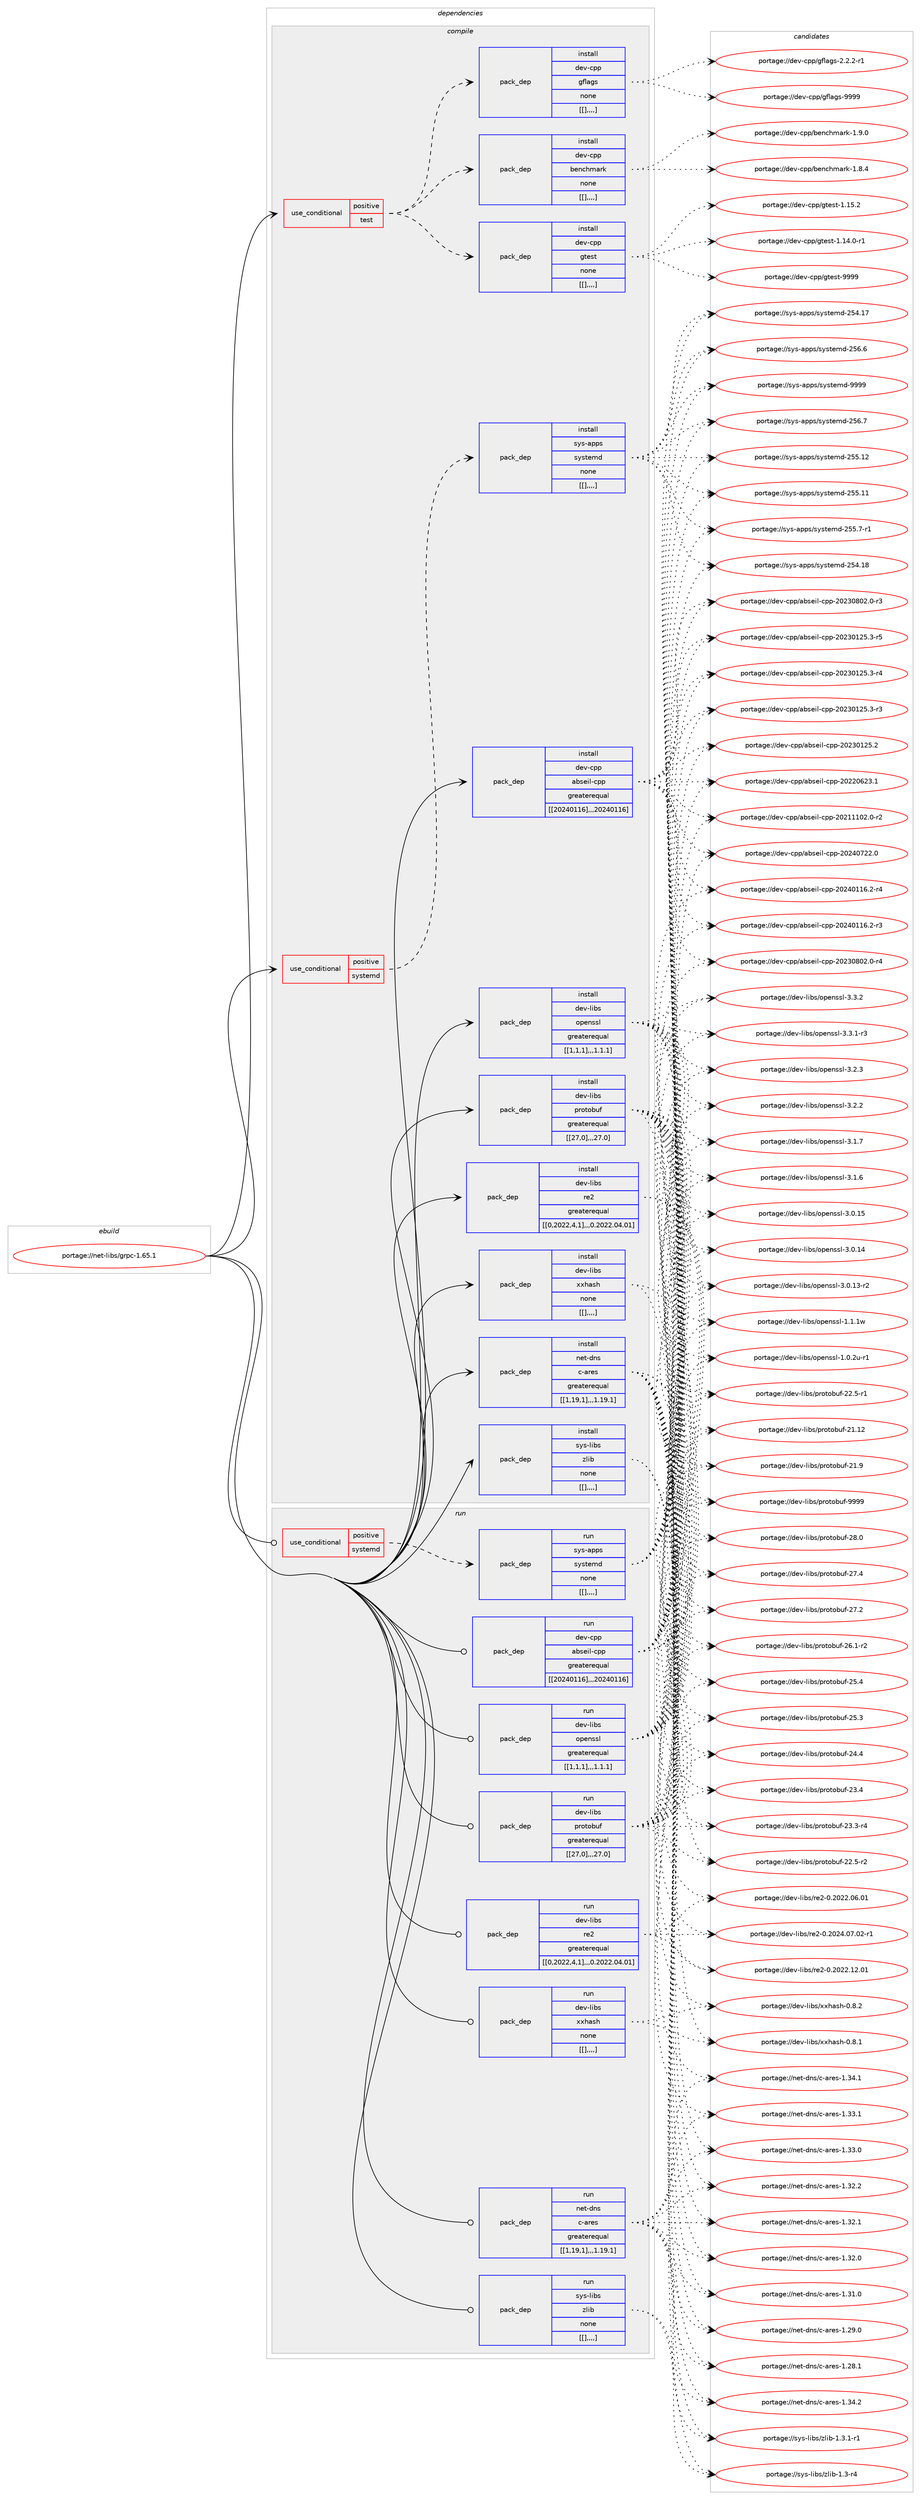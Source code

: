 digraph prolog {

# *************
# Graph options
# *************

newrank=true;
concentrate=true;
compound=true;
graph [rankdir=LR,fontname=Helvetica,fontsize=10,ranksep=1.5];#, ranksep=2.5, nodesep=0.2];
edge  [arrowhead=vee];
node  [fontname=Helvetica,fontsize=10];

# **********
# The ebuild
# **********

subgraph cluster_leftcol {
color=gray;
label=<<i>ebuild</i>>;
id [label="portage://net-libs/grpc-1.65.1", color=red, width=4, href="../net-libs/grpc-1.65.1.svg"];
}

# ****************
# The dependencies
# ****************

subgraph cluster_midcol {
color=gray;
label=<<i>dependencies</i>>;
subgraph cluster_compile {
fillcolor="#eeeeee";
style=filled;
label=<<i>compile</i>>;
subgraph cond100046 {
dependency381992 [label=<<TABLE BORDER="0" CELLBORDER="1" CELLSPACING="0" CELLPADDING="4"><TR><TD ROWSPAN="3" CELLPADDING="10">use_conditional</TD></TR><TR><TD>positive</TD></TR><TR><TD>systemd</TD></TR></TABLE>>, shape=none, color=red];
subgraph pack279009 {
dependency382024 [label=<<TABLE BORDER="0" CELLBORDER="1" CELLSPACING="0" CELLPADDING="4" WIDTH="220"><TR><TD ROWSPAN="6" CELLPADDING="30">pack_dep</TD></TR><TR><TD WIDTH="110">install</TD></TR><TR><TD>sys-apps</TD></TR><TR><TD>systemd</TD></TR><TR><TD>none</TD></TR><TR><TD>[[],,,,]</TD></TR></TABLE>>, shape=none, color=blue];
}
dependency381992:e -> dependency382024:w [weight=20,style="dashed",arrowhead="vee"];
}
id:e -> dependency381992:w [weight=20,style="solid",arrowhead="vee"];
subgraph cond100073 {
dependency382068 [label=<<TABLE BORDER="0" CELLBORDER="1" CELLSPACING="0" CELLPADDING="4"><TR><TD ROWSPAN="3" CELLPADDING="10">use_conditional</TD></TR><TR><TD>positive</TD></TR><TR><TD>test</TD></TR></TABLE>>, shape=none, color=red];
subgraph pack279055 {
dependency382085 [label=<<TABLE BORDER="0" CELLBORDER="1" CELLSPACING="0" CELLPADDING="4" WIDTH="220"><TR><TD ROWSPAN="6" CELLPADDING="30">pack_dep</TD></TR><TR><TD WIDTH="110">install</TD></TR><TR><TD>dev-cpp</TD></TR><TR><TD>benchmark</TD></TR><TR><TD>none</TD></TR><TR><TD>[[],,,,]</TD></TR></TABLE>>, shape=none, color=blue];
}
dependency382068:e -> dependency382085:w [weight=20,style="dashed",arrowhead="vee"];
subgraph pack279087 {
dependency382117 [label=<<TABLE BORDER="0" CELLBORDER="1" CELLSPACING="0" CELLPADDING="4" WIDTH="220"><TR><TD ROWSPAN="6" CELLPADDING="30">pack_dep</TD></TR><TR><TD WIDTH="110">install</TD></TR><TR><TD>dev-cpp</TD></TR><TR><TD>gflags</TD></TR><TR><TD>none</TD></TR><TR><TD>[[],,,,]</TD></TR></TABLE>>, shape=none, color=blue];
}
dependency382068:e -> dependency382117:w [weight=20,style="dashed",arrowhead="vee"];
subgraph pack279098 {
dependency382170 [label=<<TABLE BORDER="0" CELLBORDER="1" CELLSPACING="0" CELLPADDING="4" WIDTH="220"><TR><TD ROWSPAN="6" CELLPADDING="30">pack_dep</TD></TR><TR><TD WIDTH="110">install</TD></TR><TR><TD>dev-cpp</TD></TR><TR><TD>gtest</TD></TR><TR><TD>none</TD></TR><TR><TD>[[],,,,]</TD></TR></TABLE>>, shape=none, color=blue];
}
dependency382068:e -> dependency382170:w [weight=20,style="dashed",arrowhead="vee"];
}
id:e -> dependency382068:w [weight=20,style="solid",arrowhead="vee"];
subgraph pack279141 {
dependency382191 [label=<<TABLE BORDER="0" CELLBORDER="1" CELLSPACING="0" CELLPADDING="4" WIDTH="220"><TR><TD ROWSPAN="6" CELLPADDING="30">pack_dep</TD></TR><TR><TD WIDTH="110">install</TD></TR><TR><TD>dev-cpp</TD></TR><TR><TD>abseil-cpp</TD></TR><TR><TD>greaterequal</TD></TR><TR><TD>[[20240116],,,20240116]</TD></TR></TABLE>>, shape=none, color=blue];
}
id:e -> dependency382191:w [weight=20,style="solid",arrowhead="vee"];
subgraph pack279143 {
dependency382210 [label=<<TABLE BORDER="0" CELLBORDER="1" CELLSPACING="0" CELLPADDING="4" WIDTH="220"><TR><TD ROWSPAN="6" CELLPADDING="30">pack_dep</TD></TR><TR><TD WIDTH="110">install</TD></TR><TR><TD>dev-libs</TD></TR><TR><TD>openssl</TD></TR><TR><TD>greaterequal</TD></TR><TR><TD>[[1,1,1],,,1.1.1]</TD></TR></TABLE>>, shape=none, color=blue];
}
id:e -> dependency382210:w [weight=20,style="solid",arrowhead="vee"];
subgraph pack279157 {
dependency382259 [label=<<TABLE BORDER="0" CELLBORDER="1" CELLSPACING="0" CELLPADDING="4" WIDTH="220"><TR><TD ROWSPAN="6" CELLPADDING="30">pack_dep</TD></TR><TR><TD WIDTH="110">install</TD></TR><TR><TD>dev-libs</TD></TR><TR><TD>protobuf</TD></TR><TR><TD>greaterequal</TD></TR><TR><TD>[[27,0],,,27.0]</TD></TR></TABLE>>, shape=none, color=blue];
}
id:e -> dependency382259:w [weight=20,style="solid",arrowhead="vee"];
subgraph pack279199 {
dependency382276 [label=<<TABLE BORDER="0" CELLBORDER="1" CELLSPACING="0" CELLPADDING="4" WIDTH="220"><TR><TD ROWSPAN="6" CELLPADDING="30">pack_dep</TD></TR><TR><TD WIDTH="110">install</TD></TR><TR><TD>dev-libs</TD></TR><TR><TD>re2</TD></TR><TR><TD>greaterequal</TD></TR><TR><TD>[[0,2022,4,1],,,0.2022.04.01]</TD></TR></TABLE>>, shape=none, color=blue];
}
id:e -> dependency382276:w [weight=20,style="solid",arrowhead="vee"];
subgraph pack279217 {
dependency382358 [label=<<TABLE BORDER="0" CELLBORDER="1" CELLSPACING="0" CELLPADDING="4" WIDTH="220"><TR><TD ROWSPAN="6" CELLPADDING="30">pack_dep</TD></TR><TR><TD WIDTH="110">install</TD></TR><TR><TD>dev-libs</TD></TR><TR><TD>xxhash</TD></TR><TR><TD>none</TD></TR><TR><TD>[[],,,,]</TD></TR></TABLE>>, shape=none, color=blue];
}
id:e -> dependency382358:w [weight=20,style="solid",arrowhead="vee"];
subgraph pack279276 {
dependency382393 [label=<<TABLE BORDER="0" CELLBORDER="1" CELLSPACING="0" CELLPADDING="4" WIDTH="220"><TR><TD ROWSPAN="6" CELLPADDING="30">pack_dep</TD></TR><TR><TD WIDTH="110">install</TD></TR><TR><TD>net-dns</TD></TR><TR><TD>c-ares</TD></TR><TR><TD>greaterequal</TD></TR><TR><TD>[[1,19,1],,,1.19.1]</TD></TR></TABLE>>, shape=none, color=blue];
}
id:e -> dependency382393:w [weight=20,style="solid",arrowhead="vee"];
subgraph pack279293 {
dependency382401 [label=<<TABLE BORDER="0" CELLBORDER="1" CELLSPACING="0" CELLPADDING="4" WIDTH="220"><TR><TD ROWSPAN="6" CELLPADDING="30">pack_dep</TD></TR><TR><TD WIDTH="110">install</TD></TR><TR><TD>sys-libs</TD></TR><TR><TD>zlib</TD></TR><TR><TD>none</TD></TR><TR><TD>[[],,,,]</TD></TR></TABLE>>, shape=none, color=blue];
}
id:e -> dependency382401:w [weight=20,style="solid",arrowhead="vee"];
}
subgraph cluster_compileandrun {
fillcolor="#eeeeee";
style=filled;
label=<<i>compile and run</i>>;
}
subgraph cluster_run {
fillcolor="#eeeeee";
style=filled;
label=<<i>run</i>>;
subgraph cond100179 {
dependency382469 [label=<<TABLE BORDER="0" CELLBORDER="1" CELLSPACING="0" CELLPADDING="4"><TR><TD ROWSPAN="3" CELLPADDING="10">use_conditional</TD></TR><TR><TD>positive</TD></TR><TR><TD>systemd</TD></TR></TABLE>>, shape=none, color=red];
subgraph pack279346 {
dependency382503 [label=<<TABLE BORDER="0" CELLBORDER="1" CELLSPACING="0" CELLPADDING="4" WIDTH="220"><TR><TD ROWSPAN="6" CELLPADDING="30">pack_dep</TD></TR><TR><TD WIDTH="110">run</TD></TR><TR><TD>sys-apps</TD></TR><TR><TD>systemd</TD></TR><TR><TD>none</TD></TR><TR><TD>[[],,,,]</TD></TR></TABLE>>, shape=none, color=blue];
}
dependency382469:e -> dependency382503:w [weight=20,style="dashed",arrowhead="vee"];
}
id:e -> dependency382469:w [weight=20,style="solid",arrowhead="odot"];
subgraph pack279382 {
dependency382559 [label=<<TABLE BORDER="0" CELLBORDER="1" CELLSPACING="0" CELLPADDING="4" WIDTH="220"><TR><TD ROWSPAN="6" CELLPADDING="30">pack_dep</TD></TR><TR><TD WIDTH="110">run</TD></TR><TR><TD>dev-cpp</TD></TR><TR><TD>abseil-cpp</TD></TR><TR><TD>greaterequal</TD></TR><TR><TD>[[20240116],,,20240116]</TD></TR></TABLE>>, shape=none, color=blue];
}
id:e -> dependency382559:w [weight=20,style="solid",arrowhead="odot"];
subgraph pack279416 {
dependency382603 [label=<<TABLE BORDER="0" CELLBORDER="1" CELLSPACING="0" CELLPADDING="4" WIDTH="220"><TR><TD ROWSPAN="6" CELLPADDING="30">pack_dep</TD></TR><TR><TD WIDTH="110">run</TD></TR><TR><TD>dev-libs</TD></TR><TR><TD>openssl</TD></TR><TR><TD>greaterequal</TD></TR><TR><TD>[[1,1,1],,,1.1.1]</TD></TR></TABLE>>, shape=none, color=blue];
}
id:e -> dependency382603:w [weight=20,style="solid",arrowhead="odot"];
subgraph pack279442 {
dependency382619 [label=<<TABLE BORDER="0" CELLBORDER="1" CELLSPACING="0" CELLPADDING="4" WIDTH="220"><TR><TD ROWSPAN="6" CELLPADDING="30">pack_dep</TD></TR><TR><TD WIDTH="110">run</TD></TR><TR><TD>dev-libs</TD></TR><TR><TD>protobuf</TD></TR><TR><TD>greaterequal</TD></TR><TR><TD>[[27,0],,,27.0]</TD></TR></TABLE>>, shape=none, color=blue];
}
id:e -> dependency382619:w [weight=20,style="solid",arrowhead="odot"];
subgraph pack279448 {
dependency382625 [label=<<TABLE BORDER="0" CELLBORDER="1" CELLSPACING="0" CELLPADDING="4" WIDTH="220"><TR><TD ROWSPAN="6" CELLPADDING="30">pack_dep</TD></TR><TR><TD WIDTH="110">run</TD></TR><TR><TD>dev-libs</TD></TR><TR><TD>re2</TD></TR><TR><TD>greaterequal</TD></TR><TR><TD>[[0,2022,4,1],,,0.2022.04.01]</TD></TR></TABLE>>, shape=none, color=blue];
}
id:e -> dependency382625:w [weight=20,style="solid",arrowhead="odot"];
subgraph pack279451 {
dependency382656 [label=<<TABLE BORDER="0" CELLBORDER="1" CELLSPACING="0" CELLPADDING="4" WIDTH="220"><TR><TD ROWSPAN="6" CELLPADDING="30">pack_dep</TD></TR><TR><TD WIDTH="110">run</TD></TR><TR><TD>dev-libs</TD></TR><TR><TD>xxhash</TD></TR><TR><TD>none</TD></TR><TR><TD>[[],,,,]</TD></TR></TABLE>>, shape=none, color=blue];
}
id:e -> dependency382656:w [weight=20,style="solid",arrowhead="odot"];
subgraph pack279504 {
dependency382710 [label=<<TABLE BORDER="0" CELLBORDER="1" CELLSPACING="0" CELLPADDING="4" WIDTH="220"><TR><TD ROWSPAN="6" CELLPADDING="30">pack_dep</TD></TR><TR><TD WIDTH="110">run</TD></TR><TR><TD>net-dns</TD></TR><TR><TD>c-ares</TD></TR><TR><TD>greaterequal</TD></TR><TR><TD>[[1,19,1],,,1.19.1]</TD></TR></TABLE>>, shape=none, color=blue];
}
id:e -> dependency382710:w [weight=20,style="solid",arrowhead="odot"];
subgraph pack279528 {
dependency382768 [label=<<TABLE BORDER="0" CELLBORDER="1" CELLSPACING="0" CELLPADDING="4" WIDTH="220"><TR><TD ROWSPAN="6" CELLPADDING="30">pack_dep</TD></TR><TR><TD WIDTH="110">run</TD></TR><TR><TD>sys-libs</TD></TR><TR><TD>zlib</TD></TR><TR><TD>none</TD></TR><TR><TD>[[],,,,]</TD></TR></TABLE>>, shape=none, color=blue];
}
id:e -> dependency382768:w [weight=20,style="solid",arrowhead="odot"];
}
}

# **************
# The candidates
# **************

subgraph cluster_choices {
rank=same;
color=gray;
label=<<i>candidates</i>>;

subgraph choice278309 {
color=black;
nodesep=1;
choice1151211154597112112115471151211151161011091004557575757 [label="portage://sys-apps/systemd-9999", color=red, width=4,href="../sys-apps/systemd-9999.svg"];
choice115121115459711211211547115121115116101109100455053544655 [label="portage://sys-apps/systemd-256.7", color=red, width=4,href="../sys-apps/systemd-256.7.svg"];
choice115121115459711211211547115121115116101109100455053544654 [label="portage://sys-apps/systemd-256.6", color=red, width=4,href="../sys-apps/systemd-256.6.svg"];
choice11512111545971121121154711512111511610110910045505353464950 [label="portage://sys-apps/systemd-255.12", color=red, width=4,href="../sys-apps/systemd-255.12.svg"];
choice11512111545971121121154711512111511610110910045505353464949 [label="portage://sys-apps/systemd-255.11", color=red, width=4,href="../sys-apps/systemd-255.11.svg"];
choice1151211154597112112115471151211151161011091004550535346554511449 [label="portage://sys-apps/systemd-255.7-r1", color=red, width=4,href="../sys-apps/systemd-255.7-r1.svg"];
choice11512111545971121121154711512111511610110910045505352464956 [label="portage://sys-apps/systemd-254.18", color=red, width=4,href="../sys-apps/systemd-254.18.svg"];
choice11512111545971121121154711512111511610110910045505352464955 [label="portage://sys-apps/systemd-254.17", color=red, width=4,href="../sys-apps/systemd-254.17.svg"];
dependency382024:e -> choice1151211154597112112115471151211151161011091004557575757:w [style=dotted,weight="100"];
dependency382024:e -> choice115121115459711211211547115121115116101109100455053544655:w [style=dotted,weight="100"];
dependency382024:e -> choice115121115459711211211547115121115116101109100455053544654:w [style=dotted,weight="100"];
dependency382024:e -> choice11512111545971121121154711512111511610110910045505353464950:w [style=dotted,weight="100"];
dependency382024:e -> choice11512111545971121121154711512111511610110910045505353464949:w [style=dotted,weight="100"];
dependency382024:e -> choice1151211154597112112115471151211151161011091004550535346554511449:w [style=dotted,weight="100"];
dependency382024:e -> choice11512111545971121121154711512111511610110910045505352464956:w [style=dotted,weight="100"];
dependency382024:e -> choice11512111545971121121154711512111511610110910045505352464955:w [style=dotted,weight="100"];
}
subgraph choice278323 {
color=black;
nodesep=1;
choice100101118459911211247981011109910410997114107454946574648 [label="portage://dev-cpp/benchmark-1.9.0", color=red, width=4,href="../dev-cpp/benchmark-1.9.0.svg"];
choice100101118459911211247981011109910410997114107454946564652 [label="portage://dev-cpp/benchmark-1.8.4", color=red, width=4,href="../dev-cpp/benchmark-1.8.4.svg"];
dependency382085:e -> choice100101118459911211247981011109910410997114107454946574648:w [style=dotted,weight="100"];
dependency382085:e -> choice100101118459911211247981011109910410997114107454946564652:w [style=dotted,weight="100"];
}
subgraph choice278327 {
color=black;
nodesep=1;
choice100101118459911211247103102108971031154557575757 [label="portage://dev-cpp/gflags-9999", color=red, width=4,href="../dev-cpp/gflags-9999.svg"];
choice100101118459911211247103102108971031154550465046504511449 [label="portage://dev-cpp/gflags-2.2.2-r1", color=red, width=4,href="../dev-cpp/gflags-2.2.2-r1.svg"];
dependency382117:e -> choice100101118459911211247103102108971031154557575757:w [style=dotted,weight="100"];
dependency382117:e -> choice100101118459911211247103102108971031154550465046504511449:w [style=dotted,weight="100"];
}
subgraph choice278331 {
color=black;
nodesep=1;
choice1001011184599112112471031161011151164557575757 [label="portage://dev-cpp/gtest-9999", color=red, width=4,href="../dev-cpp/gtest-9999.svg"];
choice10010111845991121124710311610111511645494649534650 [label="portage://dev-cpp/gtest-1.15.2", color=red, width=4,href="../dev-cpp/gtest-1.15.2.svg"];
choice100101118459911211247103116101115116454946495246484511449 [label="portage://dev-cpp/gtest-1.14.0-r1", color=red, width=4,href="../dev-cpp/gtest-1.14.0-r1.svg"];
dependency382170:e -> choice1001011184599112112471031161011151164557575757:w [style=dotted,weight="100"];
dependency382170:e -> choice10010111845991121124710311610111511645494649534650:w [style=dotted,weight="100"];
dependency382170:e -> choice100101118459911211247103116101115116454946495246484511449:w [style=dotted,weight="100"];
}
subgraph choice278337 {
color=black;
nodesep=1;
choice100101118459911211247979811510110510845991121124550485052485550504648 [label="portage://dev-cpp/abseil-cpp-20240722.0", color=red, width=4,href="../dev-cpp/abseil-cpp-20240722.0.svg"];
choice1001011184599112112479798115101105108459911211245504850524849495446504511452 [label="portage://dev-cpp/abseil-cpp-20240116.2-r4", color=red, width=4,href="../dev-cpp/abseil-cpp-20240116.2-r4.svg"];
choice1001011184599112112479798115101105108459911211245504850524849495446504511451 [label="portage://dev-cpp/abseil-cpp-20240116.2-r3", color=red, width=4,href="../dev-cpp/abseil-cpp-20240116.2-r3.svg"];
choice1001011184599112112479798115101105108459911211245504850514856485046484511452 [label="portage://dev-cpp/abseil-cpp-20230802.0-r4", color=red, width=4,href="../dev-cpp/abseil-cpp-20230802.0-r4.svg"];
choice1001011184599112112479798115101105108459911211245504850514856485046484511451 [label="portage://dev-cpp/abseil-cpp-20230802.0-r3", color=red, width=4,href="../dev-cpp/abseil-cpp-20230802.0-r3.svg"];
choice1001011184599112112479798115101105108459911211245504850514849505346514511453 [label="portage://dev-cpp/abseil-cpp-20230125.3-r5", color=red, width=4,href="../dev-cpp/abseil-cpp-20230125.3-r5.svg"];
choice1001011184599112112479798115101105108459911211245504850514849505346514511452 [label="portage://dev-cpp/abseil-cpp-20230125.3-r4", color=red, width=4,href="../dev-cpp/abseil-cpp-20230125.3-r4.svg"];
choice1001011184599112112479798115101105108459911211245504850514849505346514511451 [label="portage://dev-cpp/abseil-cpp-20230125.3-r3", color=red, width=4,href="../dev-cpp/abseil-cpp-20230125.3-r3.svg"];
choice100101118459911211247979811510110510845991121124550485051484950534650 [label="portage://dev-cpp/abseil-cpp-20230125.2", color=red, width=4,href="../dev-cpp/abseil-cpp-20230125.2.svg"];
choice100101118459911211247979811510110510845991121124550485050485450514649 [label="portage://dev-cpp/abseil-cpp-20220623.1", color=red, width=4,href="../dev-cpp/abseil-cpp-20220623.1.svg"];
choice1001011184599112112479798115101105108459911211245504850494949485046484511450 [label="portage://dev-cpp/abseil-cpp-20211102.0-r2", color=red, width=4,href="../dev-cpp/abseil-cpp-20211102.0-r2.svg"];
dependency382191:e -> choice100101118459911211247979811510110510845991121124550485052485550504648:w [style=dotted,weight="100"];
dependency382191:e -> choice1001011184599112112479798115101105108459911211245504850524849495446504511452:w [style=dotted,weight="100"];
dependency382191:e -> choice1001011184599112112479798115101105108459911211245504850524849495446504511451:w [style=dotted,weight="100"];
dependency382191:e -> choice1001011184599112112479798115101105108459911211245504850514856485046484511452:w [style=dotted,weight="100"];
dependency382191:e -> choice1001011184599112112479798115101105108459911211245504850514856485046484511451:w [style=dotted,weight="100"];
dependency382191:e -> choice1001011184599112112479798115101105108459911211245504850514849505346514511453:w [style=dotted,weight="100"];
dependency382191:e -> choice1001011184599112112479798115101105108459911211245504850514849505346514511452:w [style=dotted,weight="100"];
dependency382191:e -> choice1001011184599112112479798115101105108459911211245504850514849505346514511451:w [style=dotted,weight="100"];
dependency382191:e -> choice100101118459911211247979811510110510845991121124550485051484950534650:w [style=dotted,weight="100"];
dependency382191:e -> choice100101118459911211247979811510110510845991121124550485050485450514649:w [style=dotted,weight="100"];
dependency382191:e -> choice1001011184599112112479798115101105108459911211245504850494949485046484511450:w [style=dotted,weight="100"];
}
subgraph choice278379 {
color=black;
nodesep=1;
choice100101118451081059811547111112101110115115108455146514650 [label="portage://dev-libs/openssl-3.3.2", color=red, width=4,href="../dev-libs/openssl-3.3.2.svg"];
choice1001011184510810598115471111121011101151151084551465146494511451 [label="portage://dev-libs/openssl-3.3.1-r3", color=red, width=4,href="../dev-libs/openssl-3.3.1-r3.svg"];
choice100101118451081059811547111112101110115115108455146504651 [label="portage://dev-libs/openssl-3.2.3", color=red, width=4,href="../dev-libs/openssl-3.2.3.svg"];
choice100101118451081059811547111112101110115115108455146504650 [label="portage://dev-libs/openssl-3.2.2", color=red, width=4,href="../dev-libs/openssl-3.2.2.svg"];
choice100101118451081059811547111112101110115115108455146494655 [label="portage://dev-libs/openssl-3.1.7", color=red, width=4,href="../dev-libs/openssl-3.1.7.svg"];
choice100101118451081059811547111112101110115115108455146494654 [label="portage://dev-libs/openssl-3.1.6", color=red, width=4,href="../dev-libs/openssl-3.1.6.svg"];
choice10010111845108105981154711111210111011511510845514648464953 [label="portage://dev-libs/openssl-3.0.15", color=red, width=4,href="../dev-libs/openssl-3.0.15.svg"];
choice10010111845108105981154711111210111011511510845514648464952 [label="portage://dev-libs/openssl-3.0.14", color=red, width=4,href="../dev-libs/openssl-3.0.14.svg"];
choice100101118451081059811547111112101110115115108455146484649514511450 [label="portage://dev-libs/openssl-3.0.13-r2", color=red, width=4,href="../dev-libs/openssl-3.0.13-r2.svg"];
choice100101118451081059811547111112101110115115108454946494649119 [label="portage://dev-libs/openssl-1.1.1w", color=red, width=4,href="../dev-libs/openssl-1.1.1w.svg"];
choice1001011184510810598115471111121011101151151084549464846501174511449 [label="portage://dev-libs/openssl-1.0.2u-r1", color=red, width=4,href="../dev-libs/openssl-1.0.2u-r1.svg"];
dependency382210:e -> choice100101118451081059811547111112101110115115108455146514650:w [style=dotted,weight="100"];
dependency382210:e -> choice1001011184510810598115471111121011101151151084551465146494511451:w [style=dotted,weight="100"];
dependency382210:e -> choice100101118451081059811547111112101110115115108455146504651:w [style=dotted,weight="100"];
dependency382210:e -> choice100101118451081059811547111112101110115115108455146504650:w [style=dotted,weight="100"];
dependency382210:e -> choice100101118451081059811547111112101110115115108455146494655:w [style=dotted,weight="100"];
dependency382210:e -> choice100101118451081059811547111112101110115115108455146494654:w [style=dotted,weight="100"];
dependency382210:e -> choice10010111845108105981154711111210111011511510845514648464953:w [style=dotted,weight="100"];
dependency382210:e -> choice10010111845108105981154711111210111011511510845514648464952:w [style=dotted,weight="100"];
dependency382210:e -> choice100101118451081059811547111112101110115115108455146484649514511450:w [style=dotted,weight="100"];
dependency382210:e -> choice100101118451081059811547111112101110115115108454946494649119:w [style=dotted,weight="100"];
dependency382210:e -> choice1001011184510810598115471111121011101151151084549464846501174511449:w [style=dotted,weight="100"];
}
subgraph choice278402 {
color=black;
nodesep=1;
choice100101118451081059811547112114111116111981171024557575757 [label="portage://dev-libs/protobuf-9999", color=red, width=4,href="../dev-libs/protobuf-9999.svg"];
choice100101118451081059811547112114111116111981171024550564648 [label="portage://dev-libs/protobuf-28.0", color=red, width=4,href="../dev-libs/protobuf-28.0.svg"];
choice100101118451081059811547112114111116111981171024550554652 [label="portage://dev-libs/protobuf-27.4", color=red, width=4,href="../dev-libs/protobuf-27.4.svg"];
choice100101118451081059811547112114111116111981171024550554650 [label="portage://dev-libs/protobuf-27.2", color=red, width=4,href="../dev-libs/protobuf-27.2.svg"];
choice1001011184510810598115471121141111161119811710245505446494511450 [label="portage://dev-libs/protobuf-26.1-r2", color=red, width=4,href="../dev-libs/protobuf-26.1-r2.svg"];
choice100101118451081059811547112114111116111981171024550534652 [label="portage://dev-libs/protobuf-25.4", color=red, width=4,href="../dev-libs/protobuf-25.4.svg"];
choice100101118451081059811547112114111116111981171024550534651 [label="portage://dev-libs/protobuf-25.3", color=red, width=4,href="../dev-libs/protobuf-25.3.svg"];
choice100101118451081059811547112114111116111981171024550524652 [label="portage://dev-libs/protobuf-24.4", color=red, width=4,href="../dev-libs/protobuf-24.4.svg"];
choice100101118451081059811547112114111116111981171024550514652 [label="portage://dev-libs/protobuf-23.4", color=red, width=4,href="../dev-libs/protobuf-23.4.svg"];
choice1001011184510810598115471121141111161119811710245505146514511452 [label="portage://dev-libs/protobuf-23.3-r4", color=red, width=4,href="../dev-libs/protobuf-23.3-r4.svg"];
choice1001011184510810598115471121141111161119811710245505046534511450 [label="portage://dev-libs/protobuf-22.5-r2", color=red, width=4,href="../dev-libs/protobuf-22.5-r2.svg"];
choice1001011184510810598115471121141111161119811710245505046534511449 [label="portage://dev-libs/protobuf-22.5-r1", color=red, width=4,href="../dev-libs/protobuf-22.5-r1.svg"];
choice10010111845108105981154711211411111611198117102455049464950 [label="portage://dev-libs/protobuf-21.12", color=red, width=4,href="../dev-libs/protobuf-21.12.svg"];
choice100101118451081059811547112114111116111981171024550494657 [label="portage://dev-libs/protobuf-21.9", color=red, width=4,href="../dev-libs/protobuf-21.9.svg"];
dependency382259:e -> choice100101118451081059811547112114111116111981171024557575757:w [style=dotted,weight="100"];
dependency382259:e -> choice100101118451081059811547112114111116111981171024550564648:w [style=dotted,weight="100"];
dependency382259:e -> choice100101118451081059811547112114111116111981171024550554652:w [style=dotted,weight="100"];
dependency382259:e -> choice100101118451081059811547112114111116111981171024550554650:w [style=dotted,weight="100"];
dependency382259:e -> choice1001011184510810598115471121141111161119811710245505446494511450:w [style=dotted,weight="100"];
dependency382259:e -> choice100101118451081059811547112114111116111981171024550534652:w [style=dotted,weight="100"];
dependency382259:e -> choice100101118451081059811547112114111116111981171024550534651:w [style=dotted,weight="100"];
dependency382259:e -> choice100101118451081059811547112114111116111981171024550524652:w [style=dotted,weight="100"];
dependency382259:e -> choice100101118451081059811547112114111116111981171024550514652:w [style=dotted,weight="100"];
dependency382259:e -> choice1001011184510810598115471121141111161119811710245505146514511452:w [style=dotted,weight="100"];
dependency382259:e -> choice1001011184510810598115471121141111161119811710245505046534511450:w [style=dotted,weight="100"];
dependency382259:e -> choice1001011184510810598115471121141111161119811710245505046534511449:w [style=dotted,weight="100"];
dependency382259:e -> choice10010111845108105981154711211411111611198117102455049464950:w [style=dotted,weight="100"];
dependency382259:e -> choice100101118451081059811547112114111116111981171024550494657:w [style=dotted,weight="100"];
}
subgraph choice278419 {
color=black;
nodesep=1;
choice10010111845108105981154711410150454846504850524648554648504511449 [label="portage://dev-libs/re2-0.2024.07.02-r1", color=red, width=4,href="../dev-libs/re2-0.2024.07.02-r1.svg"];
choice1001011184510810598115471141015045484650485050464950464849 [label="portage://dev-libs/re2-0.2022.12.01", color=red, width=4,href="../dev-libs/re2-0.2022.12.01.svg"];
choice1001011184510810598115471141015045484650485050464854464849 [label="portage://dev-libs/re2-0.2022.06.01", color=red, width=4,href="../dev-libs/re2-0.2022.06.01.svg"];
dependency382276:e -> choice10010111845108105981154711410150454846504850524648554648504511449:w [style=dotted,weight="100"];
dependency382276:e -> choice1001011184510810598115471141015045484650485050464950464849:w [style=dotted,weight="100"];
dependency382276:e -> choice1001011184510810598115471141015045484650485050464854464849:w [style=dotted,weight="100"];
}
subgraph choice278424 {
color=black;
nodesep=1;
choice10010111845108105981154712012010497115104454846564650 [label="portage://dev-libs/xxhash-0.8.2", color=red, width=4,href="../dev-libs/xxhash-0.8.2.svg"];
choice10010111845108105981154712012010497115104454846564649 [label="portage://dev-libs/xxhash-0.8.1", color=red, width=4,href="../dev-libs/xxhash-0.8.1.svg"];
dependency382358:e -> choice10010111845108105981154712012010497115104454846564650:w [style=dotted,weight="100"];
dependency382358:e -> choice10010111845108105981154712012010497115104454846564649:w [style=dotted,weight="100"];
}
subgraph choice278500 {
color=black;
nodesep=1;
choice110101116451001101154799459711410111545494651524650 [label="portage://net-dns/c-ares-1.34.2", color=red, width=4,href="../net-dns/c-ares-1.34.2.svg"];
choice110101116451001101154799459711410111545494651524649 [label="portage://net-dns/c-ares-1.34.1", color=red, width=4,href="../net-dns/c-ares-1.34.1.svg"];
choice110101116451001101154799459711410111545494651514649 [label="portage://net-dns/c-ares-1.33.1", color=red, width=4,href="../net-dns/c-ares-1.33.1.svg"];
choice110101116451001101154799459711410111545494651514648 [label="portage://net-dns/c-ares-1.33.0", color=red, width=4,href="../net-dns/c-ares-1.33.0.svg"];
choice110101116451001101154799459711410111545494651504650 [label="portage://net-dns/c-ares-1.32.2", color=red, width=4,href="../net-dns/c-ares-1.32.2.svg"];
choice110101116451001101154799459711410111545494651504649 [label="portage://net-dns/c-ares-1.32.1", color=red, width=4,href="../net-dns/c-ares-1.32.1.svg"];
choice110101116451001101154799459711410111545494651504648 [label="portage://net-dns/c-ares-1.32.0", color=red, width=4,href="../net-dns/c-ares-1.32.0.svg"];
choice110101116451001101154799459711410111545494651494648 [label="portage://net-dns/c-ares-1.31.0", color=red, width=4,href="../net-dns/c-ares-1.31.0.svg"];
choice110101116451001101154799459711410111545494650574648 [label="portage://net-dns/c-ares-1.29.0", color=red, width=4,href="../net-dns/c-ares-1.29.0.svg"];
choice110101116451001101154799459711410111545494650564649 [label="portage://net-dns/c-ares-1.28.1", color=red, width=4,href="../net-dns/c-ares-1.28.1.svg"];
dependency382393:e -> choice110101116451001101154799459711410111545494651524650:w [style=dotted,weight="100"];
dependency382393:e -> choice110101116451001101154799459711410111545494651524649:w [style=dotted,weight="100"];
dependency382393:e -> choice110101116451001101154799459711410111545494651514649:w [style=dotted,weight="100"];
dependency382393:e -> choice110101116451001101154799459711410111545494651514648:w [style=dotted,weight="100"];
dependency382393:e -> choice110101116451001101154799459711410111545494651504650:w [style=dotted,weight="100"];
dependency382393:e -> choice110101116451001101154799459711410111545494651504649:w [style=dotted,weight="100"];
dependency382393:e -> choice110101116451001101154799459711410111545494651504648:w [style=dotted,weight="100"];
dependency382393:e -> choice110101116451001101154799459711410111545494651494648:w [style=dotted,weight="100"];
dependency382393:e -> choice110101116451001101154799459711410111545494650574648:w [style=dotted,weight="100"];
dependency382393:e -> choice110101116451001101154799459711410111545494650564649:w [style=dotted,weight="100"];
}
subgraph choice278549 {
color=black;
nodesep=1;
choice115121115451081059811547122108105984549465146494511449 [label="portage://sys-libs/zlib-1.3.1-r1", color=red, width=4,href="../sys-libs/zlib-1.3.1-r1.svg"];
choice11512111545108105981154712210810598454946514511452 [label="portage://sys-libs/zlib-1.3-r4", color=red, width=4,href="../sys-libs/zlib-1.3-r4.svg"];
dependency382401:e -> choice115121115451081059811547122108105984549465146494511449:w [style=dotted,weight="100"];
dependency382401:e -> choice11512111545108105981154712210810598454946514511452:w [style=dotted,weight="100"];
}
subgraph choice278553 {
color=black;
nodesep=1;
choice1151211154597112112115471151211151161011091004557575757 [label="portage://sys-apps/systemd-9999", color=red, width=4,href="../sys-apps/systemd-9999.svg"];
choice115121115459711211211547115121115116101109100455053544655 [label="portage://sys-apps/systemd-256.7", color=red, width=4,href="../sys-apps/systemd-256.7.svg"];
choice115121115459711211211547115121115116101109100455053544654 [label="portage://sys-apps/systemd-256.6", color=red, width=4,href="../sys-apps/systemd-256.6.svg"];
choice11512111545971121121154711512111511610110910045505353464950 [label="portage://sys-apps/systemd-255.12", color=red, width=4,href="../sys-apps/systemd-255.12.svg"];
choice11512111545971121121154711512111511610110910045505353464949 [label="portage://sys-apps/systemd-255.11", color=red, width=4,href="../sys-apps/systemd-255.11.svg"];
choice1151211154597112112115471151211151161011091004550535346554511449 [label="portage://sys-apps/systemd-255.7-r1", color=red, width=4,href="../sys-apps/systemd-255.7-r1.svg"];
choice11512111545971121121154711512111511610110910045505352464956 [label="portage://sys-apps/systemd-254.18", color=red, width=4,href="../sys-apps/systemd-254.18.svg"];
choice11512111545971121121154711512111511610110910045505352464955 [label="portage://sys-apps/systemd-254.17", color=red, width=4,href="../sys-apps/systemd-254.17.svg"];
dependency382503:e -> choice1151211154597112112115471151211151161011091004557575757:w [style=dotted,weight="100"];
dependency382503:e -> choice115121115459711211211547115121115116101109100455053544655:w [style=dotted,weight="100"];
dependency382503:e -> choice115121115459711211211547115121115116101109100455053544654:w [style=dotted,weight="100"];
dependency382503:e -> choice11512111545971121121154711512111511610110910045505353464950:w [style=dotted,weight="100"];
dependency382503:e -> choice11512111545971121121154711512111511610110910045505353464949:w [style=dotted,weight="100"];
dependency382503:e -> choice1151211154597112112115471151211151161011091004550535346554511449:w [style=dotted,weight="100"];
dependency382503:e -> choice11512111545971121121154711512111511610110910045505352464956:w [style=dotted,weight="100"];
dependency382503:e -> choice11512111545971121121154711512111511610110910045505352464955:w [style=dotted,weight="100"];
}
subgraph choice278569 {
color=black;
nodesep=1;
choice100101118459911211247979811510110510845991121124550485052485550504648 [label="portage://dev-cpp/abseil-cpp-20240722.0", color=red, width=4,href="../dev-cpp/abseil-cpp-20240722.0.svg"];
choice1001011184599112112479798115101105108459911211245504850524849495446504511452 [label="portage://dev-cpp/abseil-cpp-20240116.2-r4", color=red, width=4,href="../dev-cpp/abseil-cpp-20240116.2-r4.svg"];
choice1001011184599112112479798115101105108459911211245504850524849495446504511451 [label="portage://dev-cpp/abseil-cpp-20240116.2-r3", color=red, width=4,href="../dev-cpp/abseil-cpp-20240116.2-r3.svg"];
choice1001011184599112112479798115101105108459911211245504850514856485046484511452 [label="portage://dev-cpp/abseil-cpp-20230802.0-r4", color=red, width=4,href="../dev-cpp/abseil-cpp-20230802.0-r4.svg"];
choice1001011184599112112479798115101105108459911211245504850514856485046484511451 [label="portage://dev-cpp/abseil-cpp-20230802.0-r3", color=red, width=4,href="../dev-cpp/abseil-cpp-20230802.0-r3.svg"];
choice1001011184599112112479798115101105108459911211245504850514849505346514511453 [label="portage://dev-cpp/abseil-cpp-20230125.3-r5", color=red, width=4,href="../dev-cpp/abseil-cpp-20230125.3-r5.svg"];
choice1001011184599112112479798115101105108459911211245504850514849505346514511452 [label="portage://dev-cpp/abseil-cpp-20230125.3-r4", color=red, width=4,href="../dev-cpp/abseil-cpp-20230125.3-r4.svg"];
choice1001011184599112112479798115101105108459911211245504850514849505346514511451 [label="portage://dev-cpp/abseil-cpp-20230125.3-r3", color=red, width=4,href="../dev-cpp/abseil-cpp-20230125.3-r3.svg"];
choice100101118459911211247979811510110510845991121124550485051484950534650 [label="portage://dev-cpp/abseil-cpp-20230125.2", color=red, width=4,href="../dev-cpp/abseil-cpp-20230125.2.svg"];
choice100101118459911211247979811510110510845991121124550485050485450514649 [label="portage://dev-cpp/abseil-cpp-20220623.1", color=red, width=4,href="../dev-cpp/abseil-cpp-20220623.1.svg"];
choice1001011184599112112479798115101105108459911211245504850494949485046484511450 [label="portage://dev-cpp/abseil-cpp-20211102.0-r2", color=red, width=4,href="../dev-cpp/abseil-cpp-20211102.0-r2.svg"];
dependency382559:e -> choice100101118459911211247979811510110510845991121124550485052485550504648:w [style=dotted,weight="100"];
dependency382559:e -> choice1001011184599112112479798115101105108459911211245504850524849495446504511452:w [style=dotted,weight="100"];
dependency382559:e -> choice1001011184599112112479798115101105108459911211245504850524849495446504511451:w [style=dotted,weight="100"];
dependency382559:e -> choice1001011184599112112479798115101105108459911211245504850514856485046484511452:w [style=dotted,weight="100"];
dependency382559:e -> choice1001011184599112112479798115101105108459911211245504850514856485046484511451:w [style=dotted,weight="100"];
dependency382559:e -> choice1001011184599112112479798115101105108459911211245504850514849505346514511453:w [style=dotted,weight="100"];
dependency382559:e -> choice1001011184599112112479798115101105108459911211245504850514849505346514511452:w [style=dotted,weight="100"];
dependency382559:e -> choice1001011184599112112479798115101105108459911211245504850514849505346514511451:w [style=dotted,weight="100"];
dependency382559:e -> choice100101118459911211247979811510110510845991121124550485051484950534650:w [style=dotted,weight="100"];
dependency382559:e -> choice100101118459911211247979811510110510845991121124550485050485450514649:w [style=dotted,weight="100"];
dependency382559:e -> choice1001011184599112112479798115101105108459911211245504850494949485046484511450:w [style=dotted,weight="100"];
}
subgraph choice278587 {
color=black;
nodesep=1;
choice100101118451081059811547111112101110115115108455146514650 [label="portage://dev-libs/openssl-3.3.2", color=red, width=4,href="../dev-libs/openssl-3.3.2.svg"];
choice1001011184510810598115471111121011101151151084551465146494511451 [label="portage://dev-libs/openssl-3.3.1-r3", color=red, width=4,href="../dev-libs/openssl-3.3.1-r3.svg"];
choice100101118451081059811547111112101110115115108455146504651 [label="portage://dev-libs/openssl-3.2.3", color=red, width=4,href="../dev-libs/openssl-3.2.3.svg"];
choice100101118451081059811547111112101110115115108455146504650 [label="portage://dev-libs/openssl-3.2.2", color=red, width=4,href="../dev-libs/openssl-3.2.2.svg"];
choice100101118451081059811547111112101110115115108455146494655 [label="portage://dev-libs/openssl-3.1.7", color=red, width=4,href="../dev-libs/openssl-3.1.7.svg"];
choice100101118451081059811547111112101110115115108455146494654 [label="portage://dev-libs/openssl-3.1.6", color=red, width=4,href="../dev-libs/openssl-3.1.6.svg"];
choice10010111845108105981154711111210111011511510845514648464953 [label="portage://dev-libs/openssl-3.0.15", color=red, width=4,href="../dev-libs/openssl-3.0.15.svg"];
choice10010111845108105981154711111210111011511510845514648464952 [label="portage://dev-libs/openssl-3.0.14", color=red, width=4,href="../dev-libs/openssl-3.0.14.svg"];
choice100101118451081059811547111112101110115115108455146484649514511450 [label="portage://dev-libs/openssl-3.0.13-r2", color=red, width=4,href="../dev-libs/openssl-3.0.13-r2.svg"];
choice100101118451081059811547111112101110115115108454946494649119 [label="portage://dev-libs/openssl-1.1.1w", color=red, width=4,href="../dev-libs/openssl-1.1.1w.svg"];
choice1001011184510810598115471111121011101151151084549464846501174511449 [label="portage://dev-libs/openssl-1.0.2u-r1", color=red, width=4,href="../dev-libs/openssl-1.0.2u-r1.svg"];
dependency382603:e -> choice100101118451081059811547111112101110115115108455146514650:w [style=dotted,weight="100"];
dependency382603:e -> choice1001011184510810598115471111121011101151151084551465146494511451:w [style=dotted,weight="100"];
dependency382603:e -> choice100101118451081059811547111112101110115115108455146504651:w [style=dotted,weight="100"];
dependency382603:e -> choice100101118451081059811547111112101110115115108455146504650:w [style=dotted,weight="100"];
dependency382603:e -> choice100101118451081059811547111112101110115115108455146494655:w [style=dotted,weight="100"];
dependency382603:e -> choice100101118451081059811547111112101110115115108455146494654:w [style=dotted,weight="100"];
dependency382603:e -> choice10010111845108105981154711111210111011511510845514648464953:w [style=dotted,weight="100"];
dependency382603:e -> choice10010111845108105981154711111210111011511510845514648464952:w [style=dotted,weight="100"];
dependency382603:e -> choice100101118451081059811547111112101110115115108455146484649514511450:w [style=dotted,weight="100"];
dependency382603:e -> choice100101118451081059811547111112101110115115108454946494649119:w [style=dotted,weight="100"];
dependency382603:e -> choice1001011184510810598115471111121011101151151084549464846501174511449:w [style=dotted,weight="100"];
}
subgraph choice278623 {
color=black;
nodesep=1;
choice100101118451081059811547112114111116111981171024557575757 [label="portage://dev-libs/protobuf-9999", color=red, width=4,href="../dev-libs/protobuf-9999.svg"];
choice100101118451081059811547112114111116111981171024550564648 [label="portage://dev-libs/protobuf-28.0", color=red, width=4,href="../dev-libs/protobuf-28.0.svg"];
choice100101118451081059811547112114111116111981171024550554652 [label="portage://dev-libs/protobuf-27.4", color=red, width=4,href="../dev-libs/protobuf-27.4.svg"];
choice100101118451081059811547112114111116111981171024550554650 [label="portage://dev-libs/protobuf-27.2", color=red, width=4,href="../dev-libs/protobuf-27.2.svg"];
choice1001011184510810598115471121141111161119811710245505446494511450 [label="portage://dev-libs/protobuf-26.1-r2", color=red, width=4,href="../dev-libs/protobuf-26.1-r2.svg"];
choice100101118451081059811547112114111116111981171024550534652 [label="portage://dev-libs/protobuf-25.4", color=red, width=4,href="../dev-libs/protobuf-25.4.svg"];
choice100101118451081059811547112114111116111981171024550534651 [label="portage://dev-libs/protobuf-25.3", color=red, width=4,href="../dev-libs/protobuf-25.3.svg"];
choice100101118451081059811547112114111116111981171024550524652 [label="portage://dev-libs/protobuf-24.4", color=red, width=4,href="../dev-libs/protobuf-24.4.svg"];
choice100101118451081059811547112114111116111981171024550514652 [label="portage://dev-libs/protobuf-23.4", color=red, width=4,href="../dev-libs/protobuf-23.4.svg"];
choice1001011184510810598115471121141111161119811710245505146514511452 [label="portage://dev-libs/protobuf-23.3-r4", color=red, width=4,href="../dev-libs/protobuf-23.3-r4.svg"];
choice1001011184510810598115471121141111161119811710245505046534511450 [label="portage://dev-libs/protobuf-22.5-r2", color=red, width=4,href="../dev-libs/protobuf-22.5-r2.svg"];
choice1001011184510810598115471121141111161119811710245505046534511449 [label="portage://dev-libs/protobuf-22.5-r1", color=red, width=4,href="../dev-libs/protobuf-22.5-r1.svg"];
choice10010111845108105981154711211411111611198117102455049464950 [label="portage://dev-libs/protobuf-21.12", color=red, width=4,href="../dev-libs/protobuf-21.12.svg"];
choice100101118451081059811547112114111116111981171024550494657 [label="portage://dev-libs/protobuf-21.9", color=red, width=4,href="../dev-libs/protobuf-21.9.svg"];
dependency382619:e -> choice100101118451081059811547112114111116111981171024557575757:w [style=dotted,weight="100"];
dependency382619:e -> choice100101118451081059811547112114111116111981171024550564648:w [style=dotted,weight="100"];
dependency382619:e -> choice100101118451081059811547112114111116111981171024550554652:w [style=dotted,weight="100"];
dependency382619:e -> choice100101118451081059811547112114111116111981171024550554650:w [style=dotted,weight="100"];
dependency382619:e -> choice1001011184510810598115471121141111161119811710245505446494511450:w [style=dotted,weight="100"];
dependency382619:e -> choice100101118451081059811547112114111116111981171024550534652:w [style=dotted,weight="100"];
dependency382619:e -> choice100101118451081059811547112114111116111981171024550534651:w [style=dotted,weight="100"];
dependency382619:e -> choice100101118451081059811547112114111116111981171024550524652:w [style=dotted,weight="100"];
dependency382619:e -> choice100101118451081059811547112114111116111981171024550514652:w [style=dotted,weight="100"];
dependency382619:e -> choice1001011184510810598115471121141111161119811710245505146514511452:w [style=dotted,weight="100"];
dependency382619:e -> choice1001011184510810598115471121141111161119811710245505046534511450:w [style=dotted,weight="100"];
dependency382619:e -> choice1001011184510810598115471121141111161119811710245505046534511449:w [style=dotted,weight="100"];
dependency382619:e -> choice10010111845108105981154711211411111611198117102455049464950:w [style=dotted,weight="100"];
dependency382619:e -> choice100101118451081059811547112114111116111981171024550494657:w [style=dotted,weight="100"];
}
subgraph choice278716 {
color=black;
nodesep=1;
choice10010111845108105981154711410150454846504850524648554648504511449 [label="portage://dev-libs/re2-0.2024.07.02-r1", color=red, width=4,href="../dev-libs/re2-0.2024.07.02-r1.svg"];
choice1001011184510810598115471141015045484650485050464950464849 [label="portage://dev-libs/re2-0.2022.12.01", color=red, width=4,href="../dev-libs/re2-0.2022.12.01.svg"];
choice1001011184510810598115471141015045484650485050464854464849 [label="portage://dev-libs/re2-0.2022.06.01", color=red, width=4,href="../dev-libs/re2-0.2022.06.01.svg"];
dependency382625:e -> choice10010111845108105981154711410150454846504850524648554648504511449:w [style=dotted,weight="100"];
dependency382625:e -> choice1001011184510810598115471141015045484650485050464950464849:w [style=dotted,weight="100"];
dependency382625:e -> choice1001011184510810598115471141015045484650485050464854464849:w [style=dotted,weight="100"];
}
subgraph choice278821 {
color=black;
nodesep=1;
choice10010111845108105981154712012010497115104454846564650 [label="portage://dev-libs/xxhash-0.8.2", color=red, width=4,href="../dev-libs/xxhash-0.8.2.svg"];
choice10010111845108105981154712012010497115104454846564649 [label="portage://dev-libs/xxhash-0.8.1", color=red, width=4,href="../dev-libs/xxhash-0.8.1.svg"];
dependency382656:e -> choice10010111845108105981154712012010497115104454846564650:w [style=dotted,weight="100"];
dependency382656:e -> choice10010111845108105981154712012010497115104454846564649:w [style=dotted,weight="100"];
}
subgraph choice278859 {
color=black;
nodesep=1;
choice110101116451001101154799459711410111545494651524650 [label="portage://net-dns/c-ares-1.34.2", color=red, width=4,href="../net-dns/c-ares-1.34.2.svg"];
choice110101116451001101154799459711410111545494651524649 [label="portage://net-dns/c-ares-1.34.1", color=red, width=4,href="../net-dns/c-ares-1.34.1.svg"];
choice110101116451001101154799459711410111545494651514649 [label="portage://net-dns/c-ares-1.33.1", color=red, width=4,href="../net-dns/c-ares-1.33.1.svg"];
choice110101116451001101154799459711410111545494651514648 [label="portage://net-dns/c-ares-1.33.0", color=red, width=4,href="../net-dns/c-ares-1.33.0.svg"];
choice110101116451001101154799459711410111545494651504650 [label="portage://net-dns/c-ares-1.32.2", color=red, width=4,href="../net-dns/c-ares-1.32.2.svg"];
choice110101116451001101154799459711410111545494651504649 [label="portage://net-dns/c-ares-1.32.1", color=red, width=4,href="../net-dns/c-ares-1.32.1.svg"];
choice110101116451001101154799459711410111545494651504648 [label="portage://net-dns/c-ares-1.32.0", color=red, width=4,href="../net-dns/c-ares-1.32.0.svg"];
choice110101116451001101154799459711410111545494651494648 [label="portage://net-dns/c-ares-1.31.0", color=red, width=4,href="../net-dns/c-ares-1.31.0.svg"];
choice110101116451001101154799459711410111545494650574648 [label="portage://net-dns/c-ares-1.29.0", color=red, width=4,href="../net-dns/c-ares-1.29.0.svg"];
choice110101116451001101154799459711410111545494650564649 [label="portage://net-dns/c-ares-1.28.1", color=red, width=4,href="../net-dns/c-ares-1.28.1.svg"];
dependency382710:e -> choice110101116451001101154799459711410111545494651524650:w [style=dotted,weight="100"];
dependency382710:e -> choice110101116451001101154799459711410111545494651524649:w [style=dotted,weight="100"];
dependency382710:e -> choice110101116451001101154799459711410111545494651514649:w [style=dotted,weight="100"];
dependency382710:e -> choice110101116451001101154799459711410111545494651514648:w [style=dotted,weight="100"];
dependency382710:e -> choice110101116451001101154799459711410111545494651504650:w [style=dotted,weight="100"];
dependency382710:e -> choice110101116451001101154799459711410111545494651504649:w [style=dotted,weight="100"];
dependency382710:e -> choice110101116451001101154799459711410111545494651504648:w [style=dotted,weight="100"];
dependency382710:e -> choice110101116451001101154799459711410111545494651494648:w [style=dotted,weight="100"];
dependency382710:e -> choice110101116451001101154799459711410111545494650574648:w [style=dotted,weight="100"];
dependency382710:e -> choice110101116451001101154799459711410111545494650564649:w [style=dotted,weight="100"];
}
subgraph choice278889 {
color=black;
nodesep=1;
choice115121115451081059811547122108105984549465146494511449 [label="portage://sys-libs/zlib-1.3.1-r1", color=red, width=4,href="../sys-libs/zlib-1.3.1-r1.svg"];
choice11512111545108105981154712210810598454946514511452 [label="portage://sys-libs/zlib-1.3-r4", color=red, width=4,href="../sys-libs/zlib-1.3-r4.svg"];
dependency382768:e -> choice115121115451081059811547122108105984549465146494511449:w [style=dotted,weight="100"];
dependency382768:e -> choice11512111545108105981154712210810598454946514511452:w [style=dotted,weight="100"];
}
}

}
